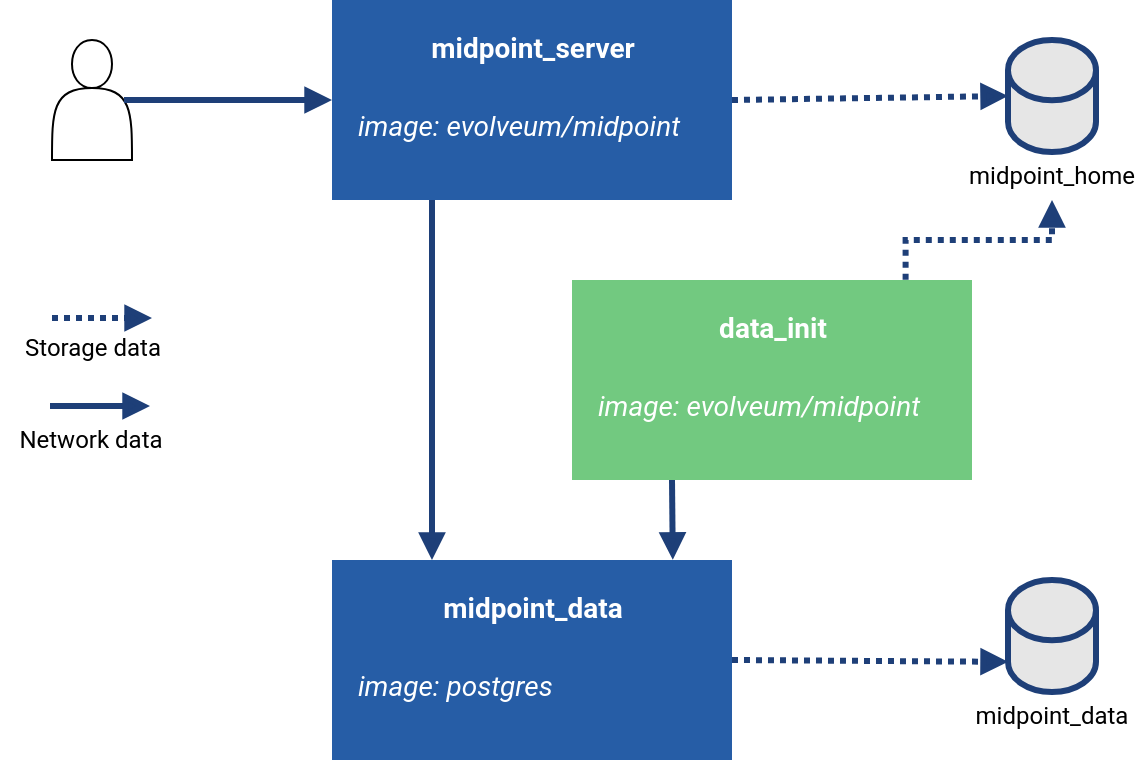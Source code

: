 <mxfile version="23.1.5" type="device">
  <diagram name="Page-1" id="zW7ckY_YRRwpK-wGparV">
    <mxGraphModel dx="1434" dy="822" grid="0" gridSize="10" guides="1" tooltips="1" connect="1" arrows="1" fold="1" page="1" pageScale="1" pageWidth="827" pageHeight="1169" math="0" shadow="0">
      <root>
        <mxCell id="0" />
        <mxCell id="1" parent="0" />
        <mxCell id="67D5oJWC6UBzKoaWn5l7-7" value="" style="group;fontSize=16;fontStyle=1" parent="1" vertex="1" connectable="0">
          <mxGeometry x="180" y="120" width="200" height="100" as="geometry" />
        </mxCell>
        <mxCell id="67D5oJWC6UBzKoaWn5l7-3" value="" style="rounded=0;whiteSpace=wrap;html=1;strokeWidth=2;perimeterSpacing=0;glass=0;strokeColor=none;fillColor=#265DA6;" parent="67D5oJWC6UBzKoaWn5l7-7" vertex="1">
          <mxGeometry width="200" height="100" as="geometry" />
        </mxCell>
        <mxCell id="67D5oJWC6UBzKoaWn5l7-4" value="image: evolveum/midpoint" style="text;html=1;strokeColor=none;fillColor=none;align=left;verticalAlign=middle;whiteSpace=wrap;rounded=0;glass=0;fontFamily=Roboto;fontSource=https%3A%2F%2Ffonts.googleapis.com%2Fcss%3Ffamily%3DRoboto;fontSize=14;fontColor=#FFFFFF;fontStyle=2" parent="67D5oJWC6UBzKoaWn5l7-7" vertex="1">
          <mxGeometry x="10.526" y="50" width="178.947" height="25" as="geometry" />
        </mxCell>
        <mxCell id="67D5oJWC6UBzKoaWn5l7-5" value="midpoint_server" style="text;html=1;strokeColor=none;fillColor=none;align=center;verticalAlign=middle;whiteSpace=wrap;rounded=0;glass=0;fontFamily=Roboto;fontSource=https%3A%2F%2Ffonts.googleapis.com%2Fcss2%3Ffamily%3DRoboto%3Aital%2Cwght%401%2C300%26display%3Dswapp;fontSize=14;fontColor=#FFFFFF;fontStyle=1" parent="67D5oJWC6UBzKoaWn5l7-7" vertex="1">
          <mxGeometry x="10.526" y="11.25" width="178.947" height="25" as="geometry" />
        </mxCell>
        <mxCell id="67D5oJWC6UBzKoaWn5l7-8" value="" style="group;fontSize=14;" parent="1" vertex="1" connectable="0">
          <mxGeometry x="180" y="400" width="200" height="100" as="geometry" />
        </mxCell>
        <mxCell id="67D5oJWC6UBzKoaWn5l7-9" value="" style="rounded=0;whiteSpace=wrap;html=1;strokeWidth=2;perimeterSpacing=0;glass=0;strokeColor=none;fillColor=#265DA6;" parent="67D5oJWC6UBzKoaWn5l7-8" vertex="1">
          <mxGeometry width="200" height="100" as="geometry" />
        </mxCell>
        <mxCell id="67D5oJWC6UBzKoaWn5l7-10" value="image: postgres" style="text;html=1;strokeColor=none;fillColor=none;align=left;verticalAlign=middle;whiteSpace=wrap;rounded=0;glass=0;fontFamily=Roboto;fontSource=https%3A%2F%2Ffonts.googleapis.com%2Fcss%3Ffamily%3DRoboto;fontSize=14;fontColor=#FFFFFF;fontStyle=2" parent="67D5oJWC6UBzKoaWn5l7-8" vertex="1">
          <mxGeometry x="10.526" y="50" width="178.947" height="25" as="geometry" />
        </mxCell>
        <mxCell id="67D5oJWC6UBzKoaWn5l7-11" value="midpoint_data" style="text;html=1;strokeColor=none;fillColor=none;align=center;verticalAlign=middle;whiteSpace=wrap;rounded=0;glass=0;fontFamily=Roboto;fontSource=https%3A%2F%2Ffonts.googleapis.com%2Fcss2%3Ffamily%3DRoboto%3Aital%2Cwght%401%2C300%26display%3Dswapp;fontSize=14;fontColor=#FFFFFF;fontStyle=1" parent="67D5oJWC6UBzKoaWn5l7-8" vertex="1">
          <mxGeometry x="10.526" y="11.25" width="178.947" height="25" as="geometry" />
        </mxCell>
        <mxCell id="67D5oJWC6UBzKoaWn5l7-12" value="" style="group;" parent="1" vertex="1" connectable="0">
          <mxGeometry x="300" y="260" width="200" height="100" as="geometry" />
        </mxCell>
        <mxCell id="67D5oJWC6UBzKoaWn5l7-13" value="" style="rounded=0;whiteSpace=wrap;html=1;strokeWidth=2;perimeterSpacing=0;glass=0;strokeColor=none;fillColor=#37B34A;opacity=70;" parent="67D5oJWC6UBzKoaWn5l7-12" vertex="1">
          <mxGeometry width="200" height="100" as="geometry" />
        </mxCell>
        <mxCell id="67D5oJWC6UBzKoaWn5l7-14" value="&lt;div style=&quot;font-size: 14px;&quot;&gt;image: evolveum/midpoint&lt;/div&gt;" style="text;html=1;strokeColor=none;fillColor=none;align=left;verticalAlign=middle;whiteSpace=wrap;rounded=0;glass=0;fontFamily=Roboto;fontSource=https%3A%2F%2Ffonts.googleapis.com%2Fcss%3Ffamily%3DRoboto;fontSize=14;fontColor=#FFFFFF;fontStyle=2" parent="67D5oJWC6UBzKoaWn5l7-12" vertex="1">
          <mxGeometry x="10.526" y="50" width="178.947" height="25" as="geometry" />
        </mxCell>
        <mxCell id="67D5oJWC6UBzKoaWn5l7-15" value="data_init" style="text;html=1;strokeColor=none;fillColor=none;align=center;verticalAlign=middle;whiteSpace=wrap;rounded=0;glass=0;fontFamily=Roboto;fontSource=https%3A%2F%2Ffonts.googleapis.com%2Fcss2%3Ffamily%3DRoboto%3Aital%2Cwght%401%2C300%26display%3Dswapp;fontSize=14;fontColor=#FFFFFF;fontStyle=1" parent="67D5oJWC6UBzKoaWn5l7-12" vertex="1">
          <mxGeometry x="10.526" y="11.25" width="178.947" height="25" as="geometry" />
        </mxCell>
        <mxCell id="67D5oJWC6UBzKoaWn5l7-17" value="" style="group" parent="1" vertex="1" connectable="0">
          <mxGeometry x="510" y="410" width="60" height="80" as="geometry" />
        </mxCell>
        <mxCell id="67D5oJWC6UBzKoaWn5l7-2" value="" style="shape=cylinder3;whiteSpace=wrap;html=1;boundedLbl=1;backgroundOutline=1;size=15.069;rounded=0;glass=0;fontFamily=Roboto;fontSource=https%3A%2F%2Ffonts.googleapis.com%2Fcss2%3Ffamily%3DRoboto%3Aital%2Cwght%401%2C300%26display%3Dswapp;fontSize=11;fontColor=#1E3F78;strokeColor=#1E3F78;strokeWidth=3;fillColor=#E6E6E6;align=left;sketch=0;shadow=0;" parent="67D5oJWC6UBzKoaWn5l7-17" vertex="1">
          <mxGeometry x="8.0" width="44.0" height="56" as="geometry" />
        </mxCell>
        <mxCell id="67D5oJWC6UBzKoaWn5l7-16" value="midpoint_data" style="whiteSpace=wrap;html=1;fontFamily=Roboto;fontSource=https%3A%2F%2Ffonts.googleapis.com%2Fcss%3Ffamily%3DRoboto;strokeColor=none;fillColor=none;" parent="67D5oJWC6UBzKoaWn5l7-17" vertex="1">
          <mxGeometry y="56" width="60" height="24" as="geometry" />
        </mxCell>
        <mxCell id="67D5oJWC6UBzKoaWn5l7-18" value="" style="group" parent="1" vertex="1" connectable="0">
          <mxGeometry x="510" y="140" width="60" height="80" as="geometry" />
        </mxCell>
        <mxCell id="67D5oJWC6UBzKoaWn5l7-19" value="" style="shape=cylinder3;whiteSpace=wrap;html=1;boundedLbl=1;backgroundOutline=1;size=15.069;rounded=0;glass=0;fontFamily=Roboto;fontSource=https%3A%2F%2Ffonts.googleapis.com%2Fcss2%3Ffamily%3DRoboto%3Aital%2Cwght%401%2C300%26display%3Dswapp;fontSize=11;fontColor=#1E3F78;strokeColor=#1E3F78;strokeWidth=3;fillColor=#E6E6E6;align=left;sketch=0;shadow=0;" parent="67D5oJWC6UBzKoaWn5l7-18" vertex="1">
          <mxGeometry x="8" width="44" height="56" as="geometry" />
        </mxCell>
        <mxCell id="67D5oJWC6UBzKoaWn5l7-20" value="midpoint_home" style="whiteSpace=wrap;html=1;fontFamily=Roboto;fontSource=https%3A%2F%2Ffonts.googleapis.com%2Fcss%3Ffamily%3DRoboto;strokeColor=none;fillColor=none;" parent="67D5oJWC6UBzKoaWn5l7-18" vertex="1">
          <mxGeometry y="56" width="60" height="24" as="geometry" />
        </mxCell>
        <mxCell id="67D5oJWC6UBzKoaWn5l7-29" value="" style="endArrow=block;html=1;strokeWidth=3;strokeColor=#1E3F78;endFill=1;rounded=0;exitX=0.25;exitY=1;exitDx=0;exitDy=0;entryX=0.852;entryY=-0.001;entryDx=0;entryDy=0;entryPerimeter=0;" parent="1" source="67D5oJWC6UBzKoaWn5l7-13" target="67D5oJWC6UBzKoaWn5l7-9" edge="1">
          <mxGeometry width="50" height="50" relative="1" as="geometry">
            <mxPoint x="400" y="360" as="sourcePoint" />
            <mxPoint x="450" y="310" as="targetPoint" />
          </mxGeometry>
        </mxCell>
        <mxCell id="67D5oJWC6UBzKoaWn5l7-31" value="" style="edgeStyle=elbowEdgeStyle;elbow=vertical;endArrow=block;html=1;fontFamily=Roboto;fontSource=https%3A%2F%2Ffonts.googleapis.com%2Fcss2%3Ffamily%3DRoboto%3Aital%2Cwght%401%2C300%26display%3Dswapp;fontSize=9;fontColor=#FFFFFF;strokeColor=#1E3F78;strokeWidth=3;dashed=1;dashPattern=1 1;endFill=1;rounded=0;exitX=0.834;exitY=-0.001;exitDx=0;exitDy=0;exitPerimeter=0;entryX=0.5;entryY=1;entryDx=0;entryDy=0;" parent="1" source="67D5oJWC6UBzKoaWn5l7-13" target="67D5oJWC6UBzKoaWn5l7-20" edge="1">
          <mxGeometry width="50" height="50" relative="1" as="geometry">
            <mxPoint x="560" y="310" as="sourcePoint" />
            <mxPoint x="610" y="260" as="targetPoint" />
          </mxGeometry>
        </mxCell>
        <mxCell id="67D5oJWC6UBzKoaWn5l7-33" value="" style="endArrow=block;html=1;strokeWidth=3;strokeColor=#1E3F78;endFill=1;dashed=1;dashPattern=1 1;rounded=0;exitX=1;exitY=0.5;exitDx=0;exitDy=0;entryX=0;entryY=1;entryDx=0;entryDy=-15.069;entryPerimeter=0;" parent="1" source="67D5oJWC6UBzKoaWn5l7-9" target="67D5oJWC6UBzKoaWn5l7-2" edge="1">
          <mxGeometry width="50" height="50" relative="1" as="geometry">
            <mxPoint x="400" y="360" as="sourcePoint" />
            <mxPoint x="450" y="310" as="targetPoint" />
          </mxGeometry>
        </mxCell>
        <mxCell id="67D5oJWC6UBzKoaWn5l7-34" value="" style="endArrow=block;html=1;strokeWidth=3;strokeColor=#1E3F78;endFill=1;dashed=1;dashPattern=1 1;rounded=0;exitX=1;exitY=0.5;exitDx=0;exitDy=0;entryX=0;entryY=0.5;entryDx=0;entryDy=0;entryPerimeter=0;" parent="1" source="67D5oJWC6UBzKoaWn5l7-3" target="67D5oJWC6UBzKoaWn5l7-19" edge="1">
          <mxGeometry width="50" height="50" relative="1" as="geometry">
            <mxPoint x="460" y="130" as="sourcePoint" />
            <mxPoint x="510" y="80" as="targetPoint" />
          </mxGeometry>
        </mxCell>
        <mxCell id="67D5oJWC6UBzKoaWn5l7-35" value="" style="endArrow=block;html=1;strokeWidth=3;strokeColor=#1E3F78;endFill=1;rounded=0;exitX=0.25;exitY=1;exitDx=0;exitDy=0;entryX=0.25;entryY=0;entryDx=0;entryDy=0;entryPerimeter=0;" parent="1" source="67D5oJWC6UBzKoaWn5l7-3" target="67D5oJWC6UBzKoaWn5l7-9" edge="1">
          <mxGeometry width="50" height="50" relative="1" as="geometry">
            <mxPoint x="100" y="335" as="sourcePoint" />
            <mxPoint x="150" y="285" as="targetPoint" />
          </mxGeometry>
        </mxCell>
        <mxCell id="67D5oJWC6UBzKoaWn5l7-39" value="" style="shape=actor;whiteSpace=wrap;html=1;" parent="1" vertex="1">
          <mxGeometry x="40" y="140" width="40" height="60" as="geometry" />
        </mxCell>
        <mxCell id="67D5oJWC6UBzKoaWn5l7-41" value="" style="endArrow=block;html=1;strokeWidth=3;strokeColor=#1E3F78;endFill=1;rounded=0;exitX=0.9;exitY=0.5;exitDx=0;exitDy=0;exitPerimeter=0;entryX=0;entryY=0.5;entryDx=0;entryDy=0;" parent="1" source="67D5oJWC6UBzKoaWn5l7-39" target="67D5oJWC6UBzKoaWn5l7-3" edge="1">
          <mxGeometry width="50" height="50" relative="1" as="geometry">
            <mxPoint x="50" y="300" as="sourcePoint" />
            <mxPoint x="100" y="250" as="targetPoint" />
          </mxGeometry>
        </mxCell>
        <mxCell id="67D5oJWC6UBzKoaWn5l7-42" value="" style="endArrow=block;html=1;strokeWidth=3;strokeColor=#1E3F78;endFill=1;dashed=1;dashPattern=1 1;rounded=0;" parent="1" edge="1">
          <mxGeometry width="50" height="50" relative="1" as="geometry">
            <mxPoint x="40" y="279" as="sourcePoint" />
            <mxPoint x="90" y="279" as="targetPoint" />
          </mxGeometry>
        </mxCell>
        <mxCell id="67D5oJWC6UBzKoaWn5l7-43" value="&lt;div&gt;Storage data&lt;br&gt;&lt;/div&gt;" style="text;html=1;align=center;verticalAlign=middle;resizable=0;points=[];autosize=1;strokeColor=none;fillColor=none;fontFamily=Roboto;fontSource=https%3A%2F%2Ffonts.googleapis.com%2Fcss%3Ffamily%3DRoboto;" parent="1" vertex="1">
          <mxGeometry x="15" y="279" width="90" height="30" as="geometry" />
        </mxCell>
        <mxCell id="67D5oJWC6UBzKoaWn5l7-45" value="" style="endArrow=block;html=1;strokeWidth=3;strokeColor=#1E3F78;endFill=1;rounded=0;" parent="1" edge="1">
          <mxGeometry width="50" height="50" relative="1" as="geometry">
            <mxPoint x="39" y="323" as="sourcePoint" />
            <mxPoint x="89" y="323" as="targetPoint" />
          </mxGeometry>
        </mxCell>
        <mxCell id="67D5oJWC6UBzKoaWn5l7-47" value="&lt;div&gt;Network data&lt;br&gt;&lt;/div&gt;" style="text;html=1;align=center;verticalAlign=middle;resizable=0;points=[];autosize=1;strokeColor=none;fillColor=none;fontFamily=Roboto;fontSource=https%3A%2F%2Ffonts.googleapis.com%2Fcss%3Ffamily%3DRoboto;" parent="1" vertex="1">
          <mxGeometry x="14" y="327" width="90" height="26" as="geometry" />
        </mxCell>
      </root>
    </mxGraphModel>
  </diagram>
</mxfile>
